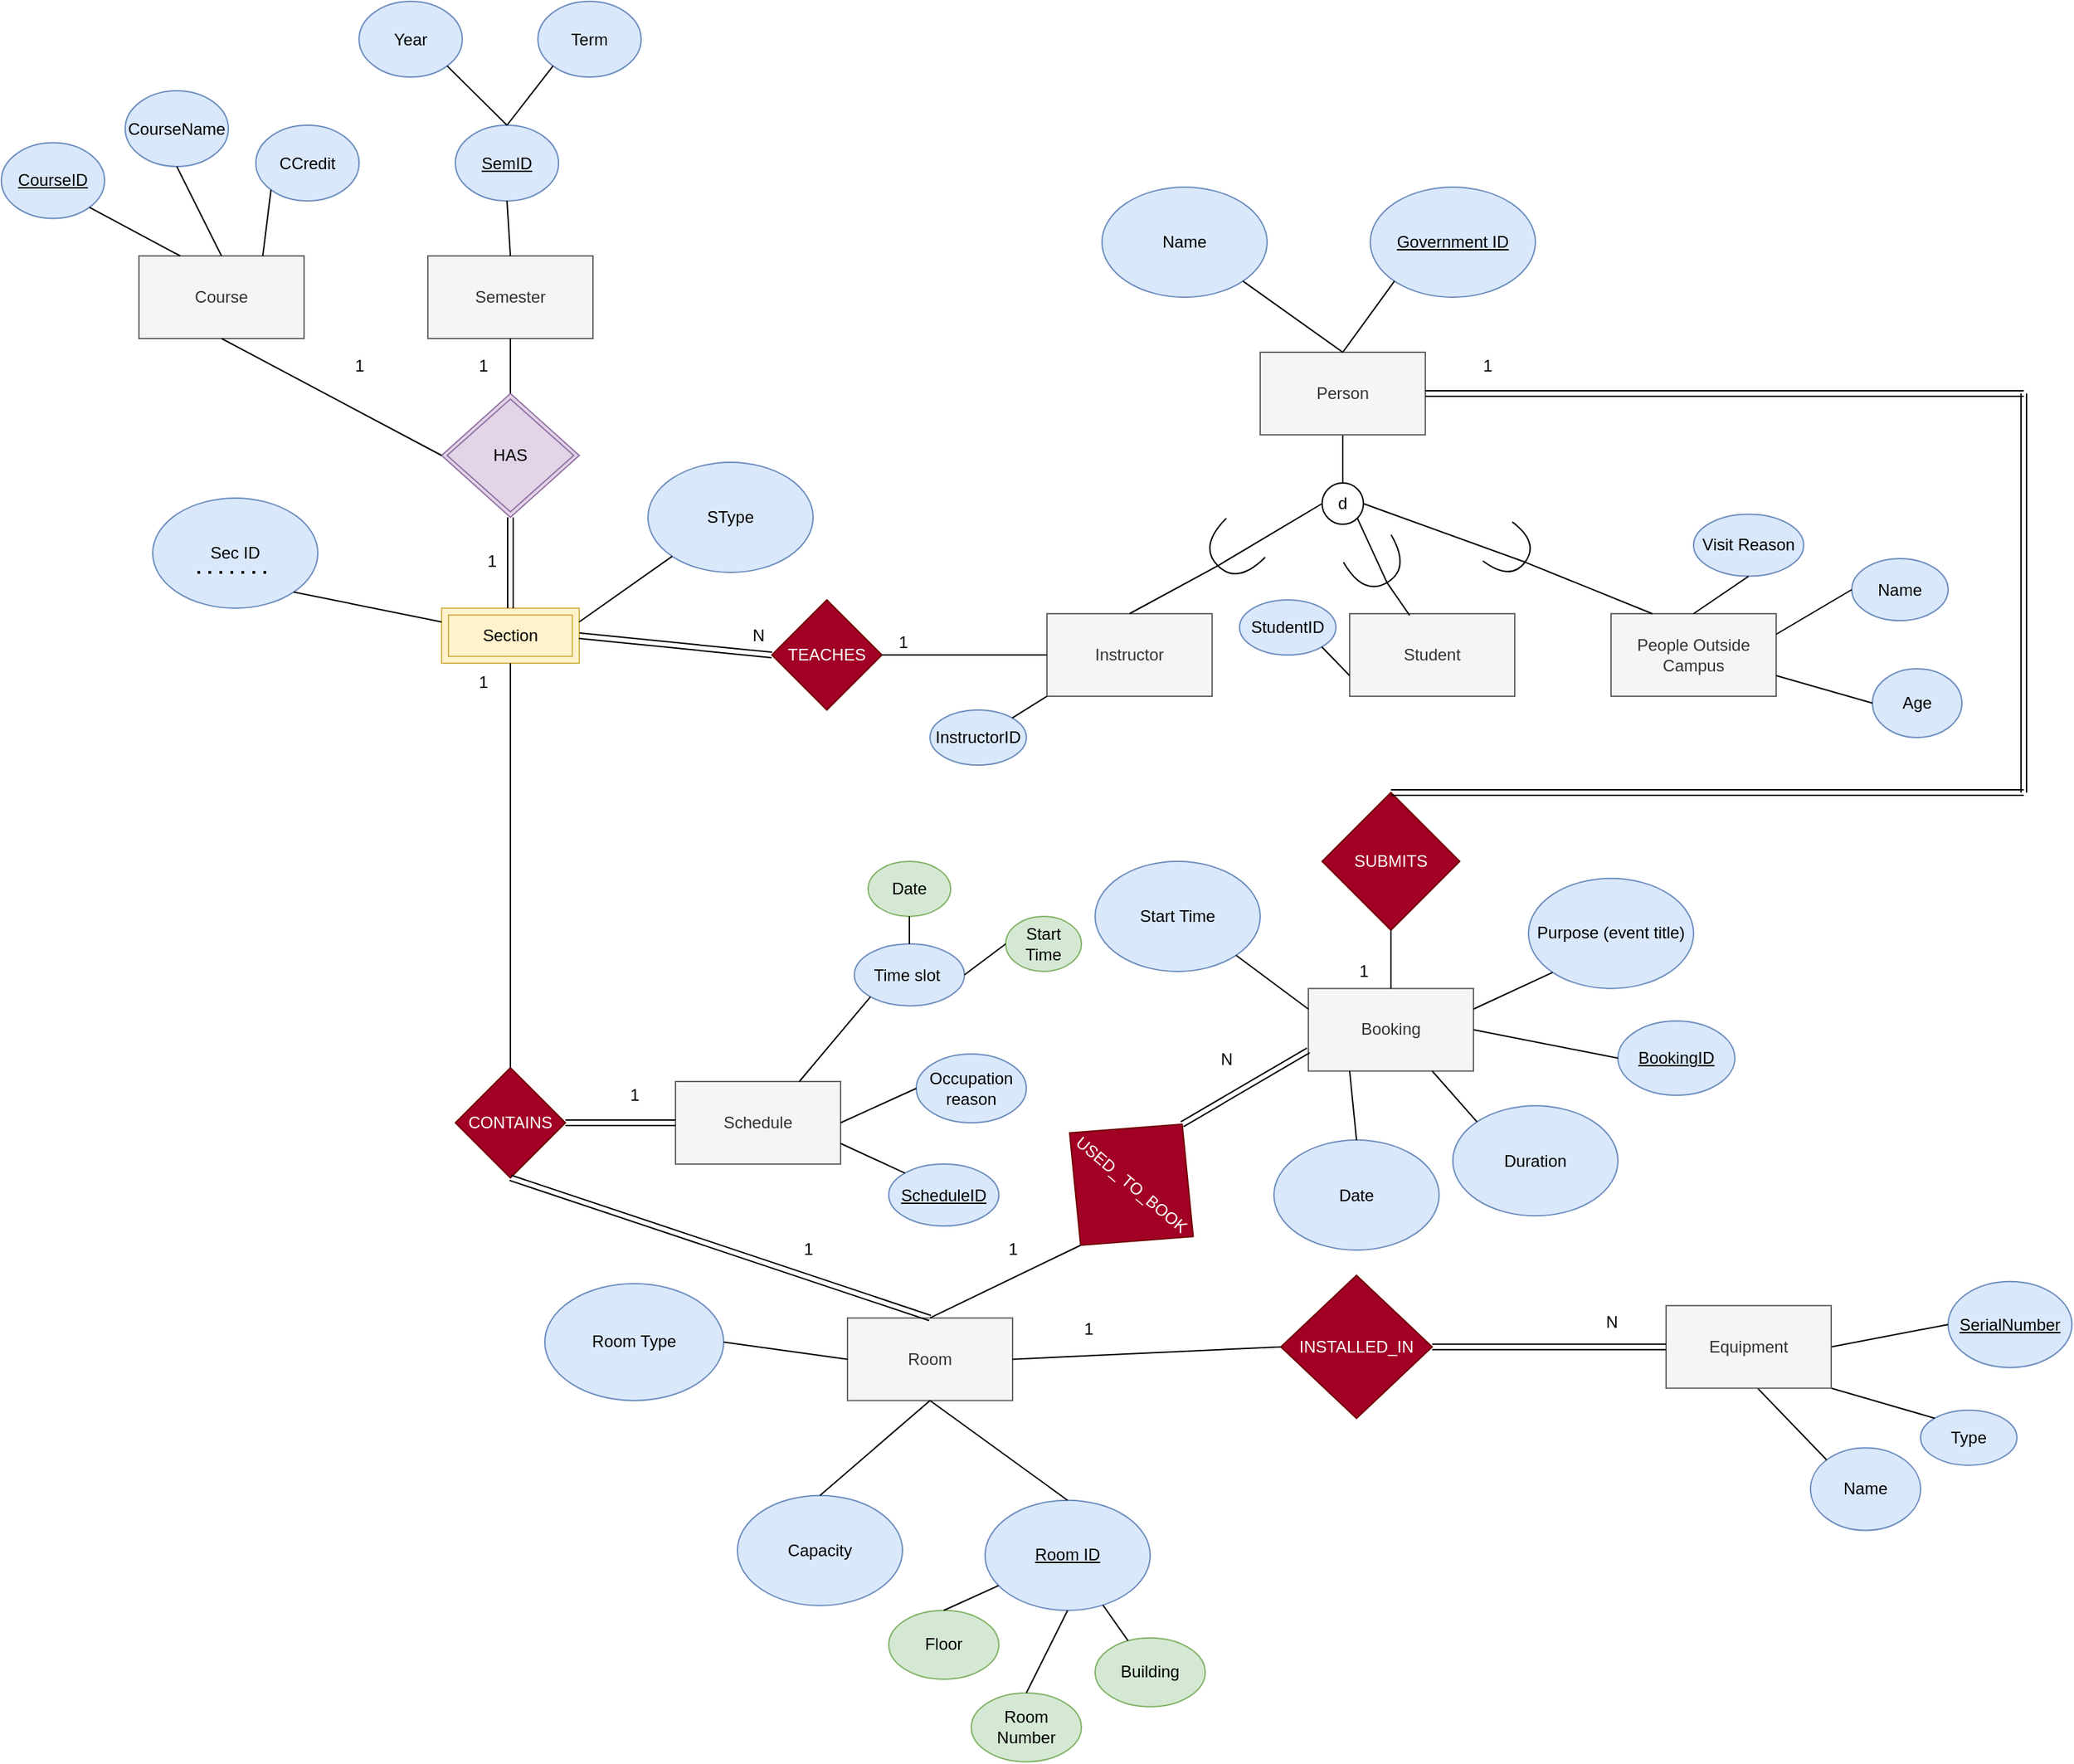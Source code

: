 <mxfile version="16.5.2" type="github">
  <diagram id="liQyfckzb0vr-cdrv5Kl" name="Page-1">
    <mxGraphModel dx="2232" dy="1904" grid="1" gridSize="10" guides="1" tooltips="1" connect="1" arrows="1" fold="1" page="1" pageScale="1" pageWidth="850" pageHeight="1100" math="0" shadow="0">
      <root>
        <mxCell id="0" />
        <mxCell id="1" parent="0" />
        <mxCell id="2" value="Instructor" style="rounded=0;whiteSpace=wrap;html=1;fillColor=#f5f5f5;strokeColor=#666666;fontColor=#333333;" parent="1" vertex="1">
          <mxGeometry x="110" y="300" width="120" height="60" as="geometry" />
        </mxCell>
        <mxCell id="3" value="Room" style="rounded=0;whiteSpace=wrap;html=1;fillColor=#f5f5f5;strokeColor=#666666;fontColor=#333333;" parent="1" vertex="1">
          <mxGeometry x="-35" y="811.86" width="120" height="60" as="geometry" />
        </mxCell>
        <mxCell id="4" value="CONTAINS" style="rhombus;whiteSpace=wrap;html=1;fillColor=#a20025;strokeColor=#6F0000;fontColor=#ffffff;" parent="1" vertex="1">
          <mxGeometry x="-320" y="630" width="80" height="80" as="geometry" />
        </mxCell>
        <mxCell id="10" value="&lt;u&gt;Room ID&lt;/u&gt;" style="ellipse;whiteSpace=wrap;html=1;fillColor=#dae8fc;strokeColor=#6c8ebf;" parent="1" vertex="1">
          <mxGeometry x="65" y="944.36" width="120" height="80" as="geometry" />
        </mxCell>
        <mxCell id="11" value="" style="endArrow=none;html=1;exitX=0.5;exitY=1;exitDx=0;exitDy=0;entryX=0.5;entryY=0;entryDx=0;entryDy=0;" parent="1" source="3" target="10" edge="1">
          <mxGeometry width="50" height="50" relative="1" as="geometry">
            <mxPoint x="225" y="929.36" as="sourcePoint" />
            <mxPoint x="275" y="879.36" as="targetPoint" />
          </mxGeometry>
        </mxCell>
        <mxCell id="29" value="Building" style="ellipse;whiteSpace=wrap;html=1;fillColor=#d5e8d4;strokeColor=#82b366;" parent="1" vertex="1">
          <mxGeometry x="145" y="1044.36" width="80" height="50" as="geometry" />
        </mxCell>
        <mxCell id="31" value="Floor" style="ellipse;whiteSpace=wrap;html=1;fillColor=#d5e8d4;strokeColor=#82b366;" parent="1" vertex="1">
          <mxGeometry x="-5" y="1024.36" width="80" height="50" as="geometry" />
        </mxCell>
        <mxCell id="32" value="Name" style="ellipse;whiteSpace=wrap;html=1;fillColor=#dae8fc;strokeColor=#6c8ebf;" parent="1" vertex="1">
          <mxGeometry x="665" y="906.24" width="80" height="60" as="geometry" />
        </mxCell>
        <mxCell id="34" value="" style="endArrow=none;html=1;exitX=0.5;exitY=0;exitDx=0;exitDy=0;" parent="1" source="31" target="10" edge="1">
          <mxGeometry width="50" height="50" relative="1" as="geometry">
            <mxPoint x="75" y="874.36" as="sourcePoint" />
            <mxPoint x="105" y="864.36" as="targetPoint" />
          </mxGeometry>
        </mxCell>
        <mxCell id="35" value="" style="endArrow=none;html=1;" parent="1" source="29" target="10" edge="1">
          <mxGeometry width="50" height="50" relative="1" as="geometry">
            <mxPoint x="75" y="874.36" as="sourcePoint" />
            <mxPoint x="125" y="824.36" as="targetPoint" />
          </mxGeometry>
        </mxCell>
        <mxCell id="36" value="Capacity" style="ellipse;whiteSpace=wrap;html=1;fillColor=#dae8fc;strokeColor=#6c8ebf;" parent="1" vertex="1">
          <mxGeometry x="-115" y="940.86" width="120" height="80" as="geometry" />
        </mxCell>
        <mxCell id="39" value="" style="endArrow=none;html=1;entryX=0.5;entryY=1;entryDx=0;entryDy=0;exitX=0.5;exitY=0;exitDx=0;exitDy=0;" parent="1" source="36" target="3" edge="1">
          <mxGeometry width="50" height="50" relative="1" as="geometry">
            <mxPoint x="-85" y="949.36" as="sourcePoint" />
            <mxPoint x="-35" y="899.36" as="targetPoint" />
          </mxGeometry>
        </mxCell>
        <mxCell id="41" value="Room Type" style="ellipse;whiteSpace=wrap;html=1;fillColor=#dae8fc;strokeColor=#6c8ebf;" parent="1" vertex="1">
          <mxGeometry x="-255" y="786.86" width="130" height="85" as="geometry" />
        </mxCell>
        <mxCell id="42" value="" style="endArrow=none;html=1;entryX=1;entryY=0.5;entryDx=0;entryDy=0;exitX=0;exitY=0.5;exitDx=0;exitDy=0;" parent="1" source="3" target="41" edge="1">
          <mxGeometry width="50" height="50" relative="1" as="geometry">
            <mxPoint x="25" y="1009.36" as="sourcePoint" />
            <mxPoint x="75" y="959.36" as="targetPoint" />
          </mxGeometry>
        </mxCell>
        <mxCell id="44" value="Type" style="ellipse;whiteSpace=wrap;html=1;fillColor=#dae8fc;strokeColor=#6c8ebf;" parent="1" vertex="1">
          <mxGeometry x="745" y="878.86" width="70" height="40" as="geometry" />
        </mxCell>
        <mxCell id="45" value="&lt;u&gt;SerialNumber&lt;/u&gt;" style="ellipse;whiteSpace=wrap;html=1;fillColor=#dae8fc;strokeColor=#6c8ebf;" parent="1" vertex="1">
          <mxGeometry x="765" y="785.36" width="90" height="62.5" as="geometry" />
        </mxCell>
        <mxCell id="47" value="" style="endArrow=none;html=1;entryX=0;entryY=0;entryDx=0;entryDy=0;exitX=0.546;exitY=0.983;exitDx=0;exitDy=0;exitPerimeter=0;" parent="1" source="177" target="32" edge="1">
          <mxGeometry width="50" height="50" relative="1" as="geometry">
            <mxPoint x="685" y="805.36" as="sourcePoint" />
            <mxPoint x="691.284" y="766.244" as="targetPoint" />
          </mxGeometry>
        </mxCell>
        <mxCell id="48" value="" style="endArrow=none;html=1;entryX=0;entryY=0.5;entryDx=0;entryDy=0;exitX=1;exitY=0.5;exitDx=0;exitDy=0;" parent="1" source="177" target="45" edge="1">
          <mxGeometry width="50" height="50" relative="1" as="geometry">
            <mxPoint x="745" y="845.36" as="sourcePoint" />
            <mxPoint x="755" y="815.36" as="targetPoint" />
          </mxGeometry>
        </mxCell>
        <mxCell id="50" value="" style="endArrow=none;html=1;entryX=0;entryY=0;entryDx=0;entryDy=0;exitX=1;exitY=1;exitDx=0;exitDy=0;" parent="1" source="177" target="44" edge="1">
          <mxGeometry width="50" height="50" relative="1" as="geometry">
            <mxPoint x="695" y="885.36" as="sourcePoint" />
            <mxPoint x="695" y="755.36" as="targetPoint" />
          </mxGeometry>
        </mxCell>
        <mxCell id="76" value="Duration" style="ellipse;whiteSpace=wrap;html=1;fillColor=#dae8fc;strokeColor=#6c8ebf;" parent="1" vertex="1">
          <mxGeometry x="405" y="657.63" width="120" height="80" as="geometry" />
        </mxCell>
        <mxCell id="89" value="" style="endArrow=none;html=1;exitX=0.5;exitY=0;exitDx=0;exitDy=0;entryX=1;entryY=0.5;entryDx=0;entryDy=0;entryPerimeter=0;" parent="1" source="2" target="90" edge="1">
          <mxGeometry width="50" height="50" relative="1" as="geometry">
            <mxPoint x="170" y="300" as="sourcePoint" />
            <mxPoint x="220" y="250" as="targetPoint" />
          </mxGeometry>
        </mxCell>
        <mxCell id="90" value="" style="shape=requiredInterface;html=1;verticalLabelPosition=bottom;sketch=0;rotation=135;" parent="1" vertex="1">
          <mxGeometry x="230" y="235" width="28.66" height="40" as="geometry" />
        </mxCell>
        <mxCell id="91" value="" style="endArrow=none;html=1;exitX=0.5;exitY=0;exitDx=0;exitDy=0;entryX=0.5;entryY=1;entryDx=0;entryDy=0;" parent="1" source="126" target="92" edge="1">
          <mxGeometry width="50" height="50" relative="1" as="geometry">
            <mxPoint x="230" y="250" as="sourcePoint" />
            <mxPoint x="300" y="160" as="targetPoint" />
          </mxGeometry>
        </mxCell>
        <mxCell id="92" value="Person" style="rounded=0;whiteSpace=wrap;html=1;fillColor=#f5f5f5;fontColor=#333333;strokeColor=#666666;" parent="1" vertex="1">
          <mxGeometry x="265" y="110" width="120" height="60" as="geometry" />
        </mxCell>
        <mxCell id="96" value="Schedule" style="rounded=0;whiteSpace=wrap;html=1;fillColor=#f5f5f5;fontColor=#333333;strokeColor=#666666;" parent="1" vertex="1">
          <mxGeometry x="-160" y="640" width="120" height="60" as="geometry" />
        </mxCell>
        <mxCell id="100" value="Time slot&amp;nbsp;" style="ellipse;whiteSpace=wrap;html=1;fillColor=#dae8fc;strokeColor=#6c8ebf;" parent="1" vertex="1">
          <mxGeometry x="-30" y="540" width="80" height="45" as="geometry" />
        </mxCell>
        <mxCell id="101" value="" style="endArrow=none;html=1;entryX=0;entryY=1;entryDx=0;entryDy=0;exitX=0.75;exitY=0;exitDx=0;exitDy=0;" parent="1" source="96" target="100" edge="1">
          <mxGeometry width="50" height="50" relative="1" as="geometry">
            <mxPoint x="-40" y="524.5" as="sourcePoint" />
            <mxPoint x="10" y="474.5" as="targetPoint" />
          </mxGeometry>
        </mxCell>
        <mxCell id="102" value="Occupation reason" style="ellipse;whiteSpace=wrap;html=1;fillColor=#dae8fc;strokeColor=#6c8ebf;" parent="1" vertex="1">
          <mxGeometry x="15" y="620" width="80" height="50" as="geometry" />
        </mxCell>
        <mxCell id="104" value="" style="endArrow=none;html=1;exitX=1;exitY=0.5;exitDx=0;exitDy=0;entryX=0;entryY=0.5;entryDx=0;entryDy=0;" parent="1" source="96" target="102" edge="1">
          <mxGeometry width="50" height="50" relative="1" as="geometry">
            <mxPoint x="-260" y="514.5" as="sourcePoint" />
            <mxPoint x="-210" y="464.5" as="targetPoint" />
          </mxGeometry>
        </mxCell>
        <mxCell id="112" value="Has" style="rhombus;whiteSpace=wrap;html=1;fillColor=#a20025;fontColor=#ffffff;strokeColor=#6F0000;" parent="1" edge="1">
          <mxGeometry x="-300" y="420" width="80" height="80" as="geometry" />
        </mxCell>
        <mxCell id="114" value="" style="endArrow=none;html=1;entryX=0.5;entryY=1;entryDx=0;entryDy=0;exitX=0.5;exitY=0;exitDx=0;exitDy=0;" parent="1" source="96" target="112" edge="1">
          <mxGeometry width="50" height="50" relative="1" as="geometry">
            <mxPoint x="-180" y="570" as="sourcePoint" />
            <mxPoint x="140" y="450" as="targetPoint" />
          </mxGeometry>
        </mxCell>
        <mxCell id="118" value="Name" style="ellipse;whiteSpace=wrap;html=1;fillColor=#dae8fc;strokeColor=#6c8ebf;" parent="1" vertex="1">
          <mxGeometry x="150" y="-10" width="120" height="80" as="geometry" />
        </mxCell>
        <mxCell id="121" value="Purpose (event title)" style="ellipse;whiteSpace=wrap;html=1;fillColor=#dae8fc;strokeColor=#6c8ebf;" parent="1" vertex="1">
          <mxGeometry x="460" y="492.38" width="120" height="80" as="geometry" />
        </mxCell>
        <mxCell id="123" value="" style="endArrow=none;html=1;entryX=1;entryY=1;entryDx=0;entryDy=0;exitX=0.5;exitY=0;exitDx=0;exitDy=0;" parent="1" source="92" target="118" edge="1">
          <mxGeometry width="50" height="50" relative="1" as="geometry">
            <mxPoint x="150" y="250" as="sourcePoint" />
            <mxPoint x="200" y="200" as="targetPoint" />
          </mxGeometry>
        </mxCell>
        <mxCell id="126" value="d" style="ellipse;whiteSpace=wrap;html=1;aspect=fixed;" parent="1" vertex="1">
          <mxGeometry x="310" y="205" width="30" height="30" as="geometry" />
        </mxCell>
        <mxCell id="127" value="" style="endArrow=none;html=1;entryX=0;entryY=0.5;entryDx=0;entryDy=0;exitX=1;exitY=0.5;exitDx=0;exitDy=0;exitPerimeter=0;" parent="1" source="90" target="126" edge="1">
          <mxGeometry width="50" height="50" relative="1" as="geometry">
            <mxPoint x="190" y="280" as="sourcePoint" />
            <mxPoint x="240" y="230" as="targetPoint" />
          </mxGeometry>
        </mxCell>
        <mxCell id="142" value="Booking" style="rounded=0;whiteSpace=wrap;html=1;fillColor=#f5f5f5;fontColor=#333333;strokeColor=#666666;" parent="1" vertex="1">
          <mxGeometry x="300" y="572.38" width="120" height="60" as="geometry" />
        </mxCell>
        <mxCell id="143" value="Student" style="rounded=0;whiteSpace=wrap;html=1;fillColor=#f5f5f5;fontColor=#333333;strokeColor=#666666;" parent="1" vertex="1">
          <mxGeometry x="330" y="300" width="120" height="60" as="geometry" />
        </mxCell>
        <mxCell id="144" value="People Outside Campus" style="rounded=0;whiteSpace=wrap;html=1;fillColor=#f5f5f5;fontColor=#333333;strokeColor=#666666;" parent="1" vertex="1">
          <mxGeometry x="520" y="300" width="120" height="60" as="geometry" />
        </mxCell>
        <mxCell id="145" value="" style="endArrow=none;html=1;exitX=0.363;exitY=0.02;exitDx=0;exitDy=0;entryX=1;entryY=0.5;entryDx=0;entryDy=0;entryPerimeter=0;exitPerimeter=0;" parent="1" source="143" target="146" edge="1">
          <mxGeometry width="50" height="50" relative="1" as="geometry">
            <mxPoint x="385" y="290" as="sourcePoint" />
            <mxPoint x="435" y="240" as="targetPoint" />
          </mxGeometry>
        </mxCell>
        <mxCell id="146" value="" style="shape=requiredInterface;html=1;verticalLabelPosition=bottom;sketch=0;rotation=60;" parent="1" vertex="1">
          <mxGeometry x="335.67" y="245" width="28.66" height="40" as="geometry" />
        </mxCell>
        <mxCell id="147" value="" style="endArrow=none;html=1;exitX=0.25;exitY=0;exitDx=0;exitDy=0;entryX=1;entryY=0.5;entryDx=0;entryDy=0;entryPerimeter=0;" parent="1" source="144" target="150" edge="1">
          <mxGeometry width="50" height="50" relative="1" as="geometry">
            <mxPoint x="503.77" y="187.77" as="sourcePoint" />
            <mxPoint x="460" y="260" as="targetPoint" />
          </mxGeometry>
        </mxCell>
        <mxCell id="149" value="" style="endArrow=none;html=1;entryX=1;entryY=1;entryDx=0;entryDy=0;exitX=1;exitY=0.5;exitDx=0;exitDy=0;exitPerimeter=0;" parent="1" source="146" target="126" edge="1">
          <mxGeometry width="50" height="50" relative="1" as="geometry">
            <mxPoint x="405" y="270" as="sourcePoint" />
            <mxPoint x="479.393" y="205.607" as="targetPoint" />
          </mxGeometry>
        </mxCell>
        <mxCell id="150" value="" style="shape=requiredInterface;html=1;verticalLabelPosition=bottom;sketch=0;rotation=37;" parent="1" vertex="1">
          <mxGeometry x="435" y="237.26" width="25" height="35.49" as="geometry" />
        </mxCell>
        <mxCell id="151" value="" style="endArrow=none;html=1;entryX=1;entryY=0.5;entryDx=0;entryDy=0;entryPerimeter=0;exitX=1;exitY=0.5;exitDx=0;exitDy=0;" parent="1" source="126" target="150" edge="1">
          <mxGeometry width="50" height="50" relative="1" as="geometry">
            <mxPoint x="430" y="310" as="sourcePoint" />
            <mxPoint x="480" y="260" as="targetPoint" />
          </mxGeometry>
        </mxCell>
        <mxCell id="152" value="&lt;u&gt;Government ID&lt;/u&gt;" style="ellipse;whiteSpace=wrap;html=1;fillColor=#dae8fc;strokeColor=#6c8ebf;" parent="1" vertex="1">
          <mxGeometry x="345" y="-10" width="120" height="80" as="geometry" />
        </mxCell>
        <mxCell id="153" value="" style="endArrow=none;html=1;exitX=0.5;exitY=0;exitDx=0;exitDy=0;entryX=0;entryY=1;entryDx=0;entryDy=0;" parent="1" source="92" target="152" edge="1">
          <mxGeometry width="50" height="50" relative="1" as="geometry">
            <mxPoint x="410" y="100" as="sourcePoint" />
            <mxPoint x="460" y="50" as="targetPoint" />
          </mxGeometry>
        </mxCell>
        <mxCell id="158" value="HAS" style="shape=rhombus;double=1;perimeter=rhombusPerimeter;whiteSpace=wrap;html=1;align=center;fillColor=#e1d5e7;strokeColor=#9673a6;" parent="1" vertex="1">
          <mxGeometry x="-330" y="140" width="100" height="90" as="geometry" />
        </mxCell>
        <mxCell id="160" value="Semester" style="rounded=0;whiteSpace=wrap;html=1;fillColor=#f5f5f5;fontColor=#333333;strokeColor=#666666;" parent="1" vertex="1">
          <mxGeometry x="-340" y="40" width="120" height="60" as="geometry" />
        </mxCell>
        <mxCell id="161" value="Section" style="shape=ext;margin=3;double=1;whiteSpace=wrap;html=1;align=center;fillColor=#fff2cc;strokeColor=#d6b656;" parent="1" vertex="1">
          <mxGeometry x="-330" y="296" width="100" height="40" as="geometry" />
        </mxCell>
        <mxCell id="162" value="TEACHES" style="rhombus;whiteSpace=wrap;html=1;fillColor=#a20025;fontColor=#ffffff;strokeColor=#6F0000;" parent="1" vertex="1">
          <mxGeometry x="-90" y="290" width="80" height="80" as="geometry" />
        </mxCell>
        <mxCell id="163" value="" style="shape=link;html=1;rounded=0;entryX=0.5;entryY=0;entryDx=0;entryDy=0;exitX=0.5;exitY=1;exitDx=0;exitDy=0;" parent="1" source="158" target="161" edge="1">
          <mxGeometry relative="1" as="geometry">
            <mxPoint x="-360" y="-10" as="sourcePoint" />
            <mxPoint x="-200" y="-10" as="targetPoint" />
          </mxGeometry>
        </mxCell>
        <mxCell id="164" value="1" style="resizable=0;html=1;align=right;verticalAlign=bottom;" parent="163" connectable="0" vertex="1">
          <mxGeometry x="1" relative="1" as="geometry">
            <mxPoint x="-10" y="-26" as="offset" />
          </mxGeometry>
        </mxCell>
        <mxCell id="165" value="Sec ID" style="ellipse;whiteSpace=wrap;html=1;fillColor=#dae8fc;strokeColor=#6c8ebf;" parent="1" vertex="1">
          <mxGeometry x="-540" y="216" width="120" height="80" as="geometry" />
        </mxCell>
        <mxCell id="168" value="" style="endArrow=none;dashed=1;html=1;dashPattern=1 3;strokeWidth=2;" parent="1" edge="1">
          <mxGeometry width="50" height="50" relative="1" as="geometry">
            <mxPoint x="-507.5" y="270" as="sourcePoint" />
            <mxPoint x="-452.5" y="270" as="targetPoint" />
          </mxGeometry>
        </mxCell>
        <mxCell id="169" value="SType" style="ellipse;whiteSpace=wrap;html=1;fillColor=#dae8fc;strokeColor=#6c8ebf;" parent="1" vertex="1">
          <mxGeometry x="-180" y="190" width="120" height="80" as="geometry" />
        </mxCell>
        <mxCell id="170" value="" style="endArrow=none;html=1;entryX=0;entryY=1;entryDx=0;entryDy=0;exitX=1;exitY=0.25;exitDx=0;exitDy=0;" parent="1" source="161" target="169" edge="1">
          <mxGeometry width="50" height="50" relative="1" as="geometry">
            <mxPoint x="-410" y="-110" as="sourcePoint" />
            <mxPoint x="-360" y="-160" as="targetPoint" />
          </mxGeometry>
        </mxCell>
        <mxCell id="171" value="" style="endArrow=none;html=1;entryX=1;entryY=1;entryDx=0;entryDy=0;exitX=0;exitY=0.25;exitDx=0;exitDy=0;" parent="1" source="161" target="165" edge="1">
          <mxGeometry width="50" height="50" relative="1" as="geometry">
            <mxPoint x="-460" y="-160" as="sourcePoint" />
            <mxPoint x="-360" y="-160" as="targetPoint" />
          </mxGeometry>
        </mxCell>
        <mxCell id="174" value="" style="shape=link;html=1;rounded=0;entryX=0;entryY=0.5;entryDx=0;entryDy=0;exitX=1;exitY=0.5;exitDx=0;exitDy=0;" parent="1" source="161" target="162" edge="1">
          <mxGeometry relative="1" as="geometry">
            <mxPoint x="10" y="380" as="sourcePoint" />
            <mxPoint x="50" y="320" as="targetPoint" />
          </mxGeometry>
        </mxCell>
        <mxCell id="175" value="1" style="resizable=0;html=1;align=right;verticalAlign=bottom;" parent="174" connectable="0" vertex="1">
          <mxGeometry x="1" relative="1" as="geometry">
            <mxPoint x="100" as="offset" />
          </mxGeometry>
        </mxCell>
        <mxCell id="176" value="" style="endArrow=none;html=1;exitX=0.5;exitY=1;exitDx=0;exitDy=0;entryX=0.5;entryY=0;entryDx=0;entryDy=0;" parent="1" source="160" target="158" edge="1">
          <mxGeometry width="50" height="50" relative="1" as="geometry">
            <mxPoint x="-110" y="40" as="sourcePoint" />
            <mxPoint x="-60" y="-10" as="targetPoint" />
          </mxGeometry>
        </mxCell>
        <mxCell id="177" value="Equipment" style="rounded=0;whiteSpace=wrap;html=1;fillColor=#f5f5f5;fontColor=#333333;strokeColor=#666666;" parent="1" vertex="1">
          <mxGeometry x="560" y="802.86" width="120" height="60" as="geometry" />
        </mxCell>
        <mxCell id="179" value="Room Number" style="ellipse;whiteSpace=wrap;html=1;fillColor=#d5e8d4;strokeColor=#82b366;" parent="1" vertex="1">
          <mxGeometry x="55" y="1084.36" width="80" height="50" as="geometry" />
        </mxCell>
        <mxCell id="180" value="" style="endArrow=none;html=1;entryX=0.5;entryY=1;entryDx=0;entryDy=0;exitX=0.5;exitY=0;exitDx=0;exitDy=0;" parent="1" source="179" target="10" edge="1">
          <mxGeometry width="50" height="50" relative="1" as="geometry">
            <mxPoint x="5" y="1014.36" as="sourcePoint" />
            <mxPoint x="55" y="964.36" as="targetPoint" />
          </mxGeometry>
        </mxCell>
        <mxCell id="181" value="INSTALLED_IN" style="rhombus;whiteSpace=wrap;html=1;fillColor=#a20025;fontColor=#ffffff;strokeColor=#6F0000;" parent="1" vertex="1">
          <mxGeometry x="280" y="780.86" width="110" height="104" as="geometry" />
        </mxCell>
        <mxCell id="184" value="" style="endArrow=none;html=1;exitX=1;exitY=0.25;exitDx=0;exitDy=0;entryX=0;entryY=1;entryDx=0;entryDy=0;" parent="1" source="142" target="121" edge="1">
          <mxGeometry width="50" height="50" relative="1" as="geometry">
            <mxPoint x="340" y="632.38" as="sourcePoint" />
            <mxPoint x="470" y="560" as="targetPoint" />
          </mxGeometry>
        </mxCell>
        <mxCell id="185" value="" style="endArrow=none;html=1;exitX=0.75;exitY=1;exitDx=0;exitDy=0;entryX=0;entryY=0;entryDx=0;entryDy=0;" parent="1" source="142" target="76" edge="1">
          <mxGeometry width="50" height="50" relative="1" as="geometry">
            <mxPoint x="465.67" y="432.38" as="sourcePoint" />
            <mxPoint x="430" y="657.63" as="targetPoint" />
          </mxGeometry>
        </mxCell>
        <mxCell id="186" value="" style="shape=link;html=1;rounded=0;exitX=1;exitY=0.5;exitDx=0;exitDy=0;entryX=0;entryY=0.5;entryDx=0;entryDy=0;" parent="1" source="181" target="177" edge="1">
          <mxGeometry relative="1" as="geometry">
            <mxPoint x="395" y="832.41" as="sourcePoint" />
            <mxPoint x="555" y="832.41" as="targetPoint" />
          </mxGeometry>
        </mxCell>
        <mxCell id="187" value="N" style="resizable=0;html=1;align=right;verticalAlign=bottom;" parent="186" connectable="0" vertex="1">
          <mxGeometry x="1" relative="1" as="geometry">
            <mxPoint x="-35" y="-9" as="offset" />
          </mxGeometry>
        </mxCell>
        <mxCell id="192" value="" style="shape=link;html=1;rounded=0;exitX=0.5;exitY=0;exitDx=0;exitDy=0;entryX=0.5;entryY=1;entryDx=0;entryDy=0;" parent="1" source="3" target="4" edge="1">
          <mxGeometry relative="1" as="geometry">
            <mxPoint x="-260" y="680" as="sourcePoint" />
            <mxPoint x="-100" y="680" as="targetPoint" />
          </mxGeometry>
        </mxCell>
        <mxCell id="193" value="1" style="resizable=0;html=1;align=right;verticalAlign=bottom;" parent="192" connectable="0" vertex="1">
          <mxGeometry x="1" relative="1" as="geometry">
            <mxPoint x="220" y="60" as="offset" />
          </mxGeometry>
        </mxCell>
        <mxCell id="194" value="" style="endArrow=none;html=1;entryX=0.5;entryY=1;entryDx=0;entryDy=0;exitX=0.5;exitY=0;exitDx=0;exitDy=0;" parent="1" source="4" target="161" edge="1">
          <mxGeometry width="50" height="50" relative="1" as="geometry">
            <mxPoint x="-220" y="670" as="sourcePoint" />
            <mxPoint x="-170" y="620" as="targetPoint" />
          </mxGeometry>
        </mxCell>
        <mxCell id="195" value="1" style="text;html=1;align=center;verticalAlign=middle;resizable=0;points=[];autosize=1;strokeColor=none;fillColor=none;" parent="1" vertex="1">
          <mxGeometry x="-310" y="340" width="20" height="20" as="geometry" />
        </mxCell>
        <mxCell id="196" value="1" style="text;html=1;align=center;verticalAlign=middle;resizable=0;points=[];autosize=1;strokeColor=none;fillColor=none;" parent="1" vertex="1">
          <mxGeometry x="-200" y="640" width="20" height="20" as="geometry" />
        </mxCell>
        <mxCell id="199" value="SUBMITS" style="rhombus;whiteSpace=wrap;html=1;fillColor=#a20025;fontColor=#ffffff;strokeColor=#6F0000;" parent="1" vertex="1">
          <mxGeometry x="310" y="430" width="100" height="100" as="geometry" />
        </mxCell>
        <mxCell id="208" value="USED_ TO_BOOK" style="rhombus;whiteSpace=wrap;html=1;rotation=40;fillColor=#a20025;fontColor=#ffffff;strokeColor=#6F0000;" parent="1" vertex="1">
          <mxGeometry x="112.75" y="657.63" width="117.25" height="114.8" as="geometry" />
        </mxCell>
        <mxCell id="213" value="" style="shape=link;html=1;rounded=0;entryX=0;entryY=0.75;entryDx=0;entryDy=0;exitX=0.5;exitY=0;exitDx=0;exitDy=0;" parent="1" source="208" target="142" edge="1">
          <mxGeometry relative="1" as="geometry">
            <mxPoint x="240" y="670" as="sourcePoint" />
            <mxPoint x="300" y="710" as="targetPoint" />
          </mxGeometry>
        </mxCell>
        <mxCell id="214" value="N" style="resizable=0;html=1;align=right;verticalAlign=bottom;" parent="213" connectable="0" vertex="1">
          <mxGeometry x="1" relative="1" as="geometry">
            <mxPoint x="-55" y="15" as="offset" />
          </mxGeometry>
        </mxCell>
        <mxCell id="217" value="1" style="text;html=1;align=center;verticalAlign=middle;resizable=0;points=[];autosize=1;strokeColor=none;fillColor=none;" parent="1" vertex="1">
          <mxGeometry x="-310" y="110" width="20" height="20" as="geometry" />
        </mxCell>
        <mxCell id="218" value="" style="shape=link;html=1;rounded=0;exitX=1;exitY=0.5;exitDx=0;exitDy=0;entryX=0;entryY=0.5;entryDx=0;entryDy=0;" parent="1" source="4" target="96" edge="1">
          <mxGeometry relative="1" as="geometry">
            <mxPoint x="-220" y="700" as="sourcePoint" />
            <mxPoint x="-60" y="700" as="targetPoint" />
          </mxGeometry>
        </mxCell>
        <mxCell id="222" value="StudentID" style="ellipse;whiteSpace=wrap;html=1;fillColor=#dae8fc;strokeColor=#6c8ebf;" parent="1" vertex="1">
          <mxGeometry x="250" y="290" width="70" height="40" as="geometry" />
        </mxCell>
        <mxCell id="223" value="" style="endArrow=none;html=1;entryX=0;entryY=0.75;entryDx=0;entryDy=0;exitX=1;exitY=1;exitDx=0;exitDy=0;" parent="1" source="222" target="143" edge="1">
          <mxGeometry width="50" height="50" relative="1" as="geometry">
            <mxPoint x="320" y="380" as="sourcePoint" />
            <mxPoint x="370" y="330" as="targetPoint" />
          </mxGeometry>
        </mxCell>
        <mxCell id="224" value="InstructorID" style="ellipse;whiteSpace=wrap;html=1;fillColor=#dae8fc;strokeColor=#6c8ebf;" parent="1" vertex="1">
          <mxGeometry x="25" y="370" width="70" height="40" as="geometry" />
        </mxCell>
        <mxCell id="225" value="" style="endArrow=none;html=1;exitX=1;exitY=0;exitDx=0;exitDy=0;entryX=0;entryY=1;entryDx=0;entryDy=0;" parent="1" source="224" target="2" edge="1">
          <mxGeometry width="50" height="50" relative="1" as="geometry">
            <mxPoint x="130" y="390" as="sourcePoint" />
            <mxPoint x="180" y="340" as="targetPoint" />
          </mxGeometry>
        </mxCell>
        <mxCell id="227" value="Name" style="ellipse;whiteSpace=wrap;html=1;fillColor=#dae8fc;strokeColor=#6c8ebf;" parent="1" vertex="1">
          <mxGeometry x="695" y="260" width="70" height="45" as="geometry" />
        </mxCell>
        <mxCell id="228" value="Age" style="ellipse;whiteSpace=wrap;html=1;fillColor=#dae8fc;strokeColor=#6c8ebf;" parent="1" vertex="1">
          <mxGeometry x="710" y="340" width="65" height="50" as="geometry" />
        </mxCell>
        <mxCell id="229" value="Visit Reason" style="ellipse;whiteSpace=wrap;html=1;fillColor=#dae8fc;strokeColor=#6c8ebf;" parent="1" vertex="1">
          <mxGeometry x="580" y="227.75" width="80" height="45" as="geometry" />
        </mxCell>
        <mxCell id="231" value="" style="endArrow=none;html=1;entryX=0.5;entryY=1;entryDx=0;entryDy=0;exitX=0.5;exitY=0;exitDx=0;exitDy=0;" parent="1" source="144" target="229" edge="1">
          <mxGeometry width="50" height="50" relative="1" as="geometry">
            <mxPoint x="550" y="370" as="sourcePoint" />
            <mxPoint x="600" y="320" as="targetPoint" />
          </mxGeometry>
        </mxCell>
        <mxCell id="232" value="" style="endArrow=none;html=1;entryX=0;entryY=0.5;entryDx=0;entryDy=0;exitX=1;exitY=0.25;exitDx=0;exitDy=0;" parent="1" source="144" target="227" edge="1">
          <mxGeometry width="50" height="50" relative="1" as="geometry">
            <mxPoint x="550" y="370" as="sourcePoint" />
            <mxPoint x="600" y="320" as="targetPoint" />
          </mxGeometry>
        </mxCell>
        <mxCell id="233" value="" style="endArrow=none;html=1;entryX=0;entryY=0.5;entryDx=0;entryDy=0;exitX=1;exitY=0.75;exitDx=0;exitDy=0;" parent="1" source="144" target="228" edge="1">
          <mxGeometry width="50" height="50" relative="1" as="geometry">
            <mxPoint x="550" y="370" as="sourcePoint" />
            <mxPoint x="600" y="320" as="targetPoint" />
          </mxGeometry>
        </mxCell>
        <mxCell id="jCDFmVIyH2t3bhdqVA7m-234" value="&lt;u&gt;BookingID&lt;/u&gt;" style="ellipse;whiteSpace=wrap;html=1;fillColor=#dae8fc;strokeColor=#6c8ebf;" parent="1" vertex="1">
          <mxGeometry x="525" y="596" width="85" height="54" as="geometry" />
        </mxCell>
        <mxCell id="jCDFmVIyH2t3bhdqVA7m-235" value="" style="endArrow=none;html=1;rounded=0;entryX=0;entryY=0.5;entryDx=0;entryDy=0;exitX=1;exitY=0.5;exitDx=0;exitDy=0;" parent="1" source="142" target="jCDFmVIyH2t3bhdqVA7m-234" edge="1">
          <mxGeometry width="50" height="50" relative="1" as="geometry">
            <mxPoint x="430" y="650" as="sourcePoint" />
            <mxPoint x="480" y="600" as="targetPoint" />
          </mxGeometry>
        </mxCell>
        <mxCell id="jCDFmVIyH2t3bhdqVA7m-237" value="&lt;u&gt;ScheduleID&lt;/u&gt;" style="ellipse;whiteSpace=wrap;html=1;fillColor=#dae8fc;strokeColor=#6c8ebf;" parent="1" vertex="1">
          <mxGeometry x="-5" y="700" width="80" height="45" as="geometry" />
        </mxCell>
        <mxCell id="jCDFmVIyH2t3bhdqVA7m-238" value="" style="endArrow=none;html=1;rounded=0;entryX=0;entryY=0;entryDx=0;entryDy=0;exitX=1;exitY=0.75;exitDx=0;exitDy=0;" parent="1" source="96" target="jCDFmVIyH2t3bhdqVA7m-237" edge="1">
          <mxGeometry width="50" height="50" relative="1" as="geometry">
            <mxPoint x="190" y="710" as="sourcePoint" />
            <mxPoint x="240" y="660" as="targetPoint" />
          </mxGeometry>
        </mxCell>
        <mxCell id="jCDFmVIyH2t3bhdqVA7m-239" value="Date" style="ellipse;whiteSpace=wrap;html=1;fillColor=#dae8fc;strokeColor=#6c8ebf;" parent="1" vertex="1">
          <mxGeometry x="275" y="682.5" width="120" height="80" as="geometry" />
        </mxCell>
        <mxCell id="jCDFmVIyH2t3bhdqVA7m-240" value="" style="endArrow=none;html=1;rounded=0;entryX=0.25;entryY=1;entryDx=0;entryDy=0;exitX=0.5;exitY=0;exitDx=0;exitDy=0;" parent="1" source="jCDFmVIyH2t3bhdqVA7m-239" target="142" edge="1">
          <mxGeometry width="50" height="50" relative="1" as="geometry">
            <mxPoint x="240" y="700" as="sourcePoint" />
            <mxPoint x="290" y="650" as="targetPoint" />
          </mxGeometry>
        </mxCell>
        <mxCell id="jCDFmVIyH2t3bhdqVA7m-241" value="Start Time" style="ellipse;whiteSpace=wrap;html=1;fillColor=#dae8fc;strokeColor=#6c8ebf;" parent="1" vertex="1">
          <mxGeometry x="145" y="480" width="120" height="80" as="geometry" />
        </mxCell>
        <mxCell id="jCDFmVIyH2t3bhdqVA7m-242" value="" style="endArrow=none;html=1;rounded=0;entryX=1;entryY=1;entryDx=0;entryDy=0;exitX=0;exitY=0.25;exitDx=0;exitDy=0;" parent="1" source="142" target="jCDFmVIyH2t3bhdqVA7m-241" edge="1">
          <mxGeometry width="50" height="50" relative="1" as="geometry">
            <mxPoint x="240" y="700" as="sourcePoint" />
            <mxPoint x="290" y="650" as="targetPoint" />
          </mxGeometry>
        </mxCell>
        <mxCell id="cMgE9IngbsKIfzKhl0Ib-235" value="Year" style="ellipse;whiteSpace=wrap;html=1;fillColor=#dae8fc;strokeColor=#6c8ebf;" parent="1" vertex="1">
          <mxGeometry x="-390" y="-145" width="75" height="55" as="geometry" />
        </mxCell>
        <mxCell id="cMgE9IngbsKIfzKhl0Ib-236" value="&lt;u&gt;SemID&lt;/u&gt;" style="ellipse;whiteSpace=wrap;html=1;fillColor=#dae8fc;strokeColor=#6c8ebf;" parent="1" vertex="1">
          <mxGeometry x="-320" y="-55" width="75" height="55" as="geometry" />
        </mxCell>
        <mxCell id="cMgE9IngbsKIfzKhl0Ib-237" value="Term" style="ellipse;whiteSpace=wrap;html=1;fillColor=#dae8fc;strokeColor=#6c8ebf;" parent="1" vertex="1">
          <mxGeometry x="-260" y="-145" width="75" height="55" as="geometry" />
        </mxCell>
        <mxCell id="cMgE9IngbsKIfzKhl0Ib-238" value="" style="endArrow=none;html=1;rounded=0;entryX=0;entryY=1;entryDx=0;entryDy=0;exitX=0.5;exitY=0;exitDx=0;exitDy=0;" parent="1" source="cMgE9IngbsKIfzKhl0Ib-236" target="cMgE9IngbsKIfzKhl0Ib-237" edge="1">
          <mxGeometry width="50" height="50" relative="1" as="geometry">
            <mxPoint x="-285" y="50" as="sourcePoint" />
            <mxPoint x="-235" as="targetPoint" />
          </mxGeometry>
        </mxCell>
        <mxCell id="cMgE9IngbsKIfzKhl0Ib-239" value="" style="endArrow=none;html=1;rounded=0;entryX=1;entryY=1;entryDx=0;entryDy=0;exitX=0.5;exitY=0;exitDx=0;exitDy=0;" parent="1" source="cMgE9IngbsKIfzKhl0Ib-236" target="cMgE9IngbsKIfzKhl0Ib-235" edge="1">
          <mxGeometry width="50" height="50" relative="1" as="geometry">
            <mxPoint x="-285" y="50" as="sourcePoint" />
            <mxPoint x="-235" as="targetPoint" />
          </mxGeometry>
        </mxCell>
        <mxCell id="cMgE9IngbsKIfzKhl0Ib-240" value="" style="endArrow=none;html=1;rounded=0;exitX=0.5;exitY=0;exitDx=0;exitDy=0;entryX=0.5;entryY=1;entryDx=0;entryDy=0;" parent="1" source="160" target="cMgE9IngbsKIfzKhl0Ib-236" edge="1">
          <mxGeometry width="50" height="50" relative="1" as="geometry">
            <mxPoint x="-280" y="50" as="sourcePoint" />
            <mxPoint x="-230" as="targetPoint" />
          </mxGeometry>
        </mxCell>
        <mxCell id="cMgE9IngbsKIfzKhl0Ib-241" value="Course" style="rounded=0;whiteSpace=wrap;html=1;fillColor=#f5f5f5;fontColor=#333333;strokeColor=#666666;" parent="1" vertex="1">
          <mxGeometry x="-550" y="40" width="120" height="60" as="geometry" />
        </mxCell>
        <mxCell id="cMgE9IngbsKIfzKhl0Ib-242" value="&lt;u&gt;CourseID&lt;/u&gt;" style="ellipse;whiteSpace=wrap;html=1;fillColor=#dae8fc;strokeColor=#6c8ebf;" parent="1" vertex="1">
          <mxGeometry x="-650" y="-42.25" width="75" height="55" as="geometry" />
        </mxCell>
        <mxCell id="cMgE9IngbsKIfzKhl0Ib-243" value="CCredit" style="ellipse;whiteSpace=wrap;html=1;fillColor=#dae8fc;strokeColor=#6c8ebf;" parent="1" vertex="1">
          <mxGeometry x="-465" y="-55" width="75" height="55" as="geometry" />
        </mxCell>
        <mxCell id="cMgE9IngbsKIfzKhl0Ib-244" value="CourseName" style="ellipse;whiteSpace=wrap;html=1;fillColor=#dae8fc;strokeColor=#6c8ebf;" parent="1" vertex="1">
          <mxGeometry x="-560" y="-80" width="75" height="55" as="geometry" />
        </mxCell>
        <mxCell id="cMgE9IngbsKIfzKhl0Ib-245" value="" style="endArrow=none;html=1;rounded=0;entryX=1;entryY=1;entryDx=0;entryDy=0;exitX=0.25;exitY=0;exitDx=0;exitDy=0;" parent="1" source="cMgE9IngbsKIfzKhl0Ib-241" target="cMgE9IngbsKIfzKhl0Ib-242" edge="1">
          <mxGeometry width="50" height="50" relative="1" as="geometry">
            <mxPoint x="-400" y="160" as="sourcePoint" />
            <mxPoint x="-350" y="110" as="targetPoint" />
          </mxGeometry>
        </mxCell>
        <mxCell id="cMgE9IngbsKIfzKhl0Ib-246" value="" style="endArrow=none;html=1;rounded=0;entryX=0.5;entryY=1;entryDx=0;entryDy=0;exitX=0.5;exitY=0;exitDx=0;exitDy=0;" parent="1" source="cMgE9IngbsKIfzKhl0Ib-241" target="cMgE9IngbsKIfzKhl0Ib-244" edge="1">
          <mxGeometry width="50" height="50" relative="1" as="geometry">
            <mxPoint x="-400" y="160" as="sourcePoint" />
            <mxPoint x="-350" y="110" as="targetPoint" />
          </mxGeometry>
        </mxCell>
        <mxCell id="cMgE9IngbsKIfzKhl0Ib-247" value="" style="endArrow=none;html=1;rounded=0;entryX=0;entryY=1;entryDx=0;entryDy=0;exitX=0.75;exitY=0;exitDx=0;exitDy=0;" parent="1" source="cMgE9IngbsKIfzKhl0Ib-241" target="cMgE9IngbsKIfzKhl0Ib-243" edge="1">
          <mxGeometry width="50" height="50" relative="1" as="geometry">
            <mxPoint x="-400" y="160" as="sourcePoint" />
            <mxPoint x="-350" y="110" as="targetPoint" />
          </mxGeometry>
        </mxCell>
        <mxCell id="cMgE9IngbsKIfzKhl0Ib-248" value="" style="endArrow=none;html=1;rounded=0;entryX=0.5;entryY=1;entryDx=0;entryDy=0;exitX=0;exitY=0.5;exitDx=0;exitDy=0;" parent="1" source="158" target="cMgE9IngbsKIfzKhl0Ib-241" edge="1">
          <mxGeometry width="50" height="50" relative="1" as="geometry">
            <mxPoint x="-400" y="160" as="sourcePoint" />
            <mxPoint x="-350" y="110" as="targetPoint" />
          </mxGeometry>
        </mxCell>
        <mxCell id="cMgE9IngbsKIfzKhl0Ib-249" value="1" style="text;html=1;align=center;verticalAlign=middle;resizable=0;points=[];autosize=1;strokeColor=none;fillColor=none;" parent="1" vertex="1">
          <mxGeometry x="-400" y="110" width="20" height="20" as="geometry" />
        </mxCell>
        <mxCell id="cMgE9IngbsKIfzKhl0Ib-250" value="" style="endArrow=none;html=1;rounded=0;entryX=0;entryY=0.5;entryDx=0;entryDy=0;exitX=1;exitY=0.5;exitDx=0;exitDy=0;" parent="1" source="3" target="181" edge="1">
          <mxGeometry width="50" height="50" relative="1" as="geometry">
            <mxPoint x="200" y="800" as="sourcePoint" />
            <mxPoint x="250" y="750" as="targetPoint" />
          </mxGeometry>
        </mxCell>
        <mxCell id="cMgE9IngbsKIfzKhl0Ib-251" value="1" style="text;html=1;align=center;verticalAlign=middle;resizable=0;points=[];autosize=1;strokeColor=none;fillColor=none;" parent="1" vertex="1">
          <mxGeometry x="130" y="810" width="20" height="20" as="geometry" />
        </mxCell>
        <mxCell id="cMgE9IngbsKIfzKhl0Ib-252" value="" style="endArrow=none;html=1;rounded=0;exitX=0.5;exitY=0;exitDx=0;exitDy=0;entryX=0.5;entryY=1;entryDx=0;entryDy=0;" parent="1" source="142" target="199" edge="1">
          <mxGeometry width="50" height="50" relative="1" as="geometry">
            <mxPoint x="260" y="320" as="sourcePoint" />
            <mxPoint x="310" y="270" as="targetPoint" />
          </mxGeometry>
        </mxCell>
        <mxCell id="cMgE9IngbsKIfzKhl0Ib-253" value="1" style="text;html=1;align=center;verticalAlign=middle;resizable=0;points=[];autosize=1;strokeColor=none;fillColor=none;" parent="1" vertex="1">
          <mxGeometry x="420" y="110" width="20" height="20" as="geometry" />
        </mxCell>
        <mxCell id="cMgE9IngbsKIfzKhl0Ib-254" value="1" style="text;html=1;align=center;verticalAlign=middle;resizable=0;points=[];autosize=1;strokeColor=none;fillColor=none;" parent="1" vertex="1">
          <mxGeometry x="330" y="550" width="20" height="20" as="geometry" />
        </mxCell>
        <mxCell id="cMgE9IngbsKIfzKhl0Ib-255" value="" style="endArrow=none;html=1;rounded=0;exitX=0.5;exitY=0;exitDx=0;exitDy=0;entryX=0.5;entryY=1;entryDx=0;entryDy=0;" parent="1" source="3" target="208" edge="1">
          <mxGeometry width="50" height="50" relative="1" as="geometry">
            <mxPoint x="120" y="590" as="sourcePoint" />
            <mxPoint x="170" y="540" as="targetPoint" />
          </mxGeometry>
        </mxCell>
        <mxCell id="cMgE9IngbsKIfzKhl0Ib-256" value="1" style="text;html=1;align=center;verticalAlign=middle;resizable=0;points=[];autosize=1;strokeColor=none;fillColor=none;" parent="1" vertex="1">
          <mxGeometry x="75" y="752.43" width="20" height="20" as="geometry" />
        </mxCell>
        <mxCell id="cMgE9IngbsKIfzKhl0Ib-259" value="" style="shape=link;html=1;rounded=0;exitX=0.5;exitY=0;exitDx=0;exitDy=0;" parent="1" source="199" edge="1">
          <mxGeometry relative="1" as="geometry">
            <mxPoint x="90" y="370" as="sourcePoint" />
            <mxPoint x="820" y="430" as="targetPoint" />
          </mxGeometry>
        </mxCell>
        <mxCell id="cMgE9IngbsKIfzKhl0Ib-260" value="" style="resizable=0;html=1;align=right;verticalAlign=bottom;" parent="cMgE9IngbsKIfzKhl0Ib-259" connectable="0" vertex="1">
          <mxGeometry x="1" relative="1" as="geometry" />
        </mxCell>
        <mxCell id="cMgE9IngbsKIfzKhl0Ib-261" value="" style="shape=link;html=1;rounded=0;" parent="1" edge="1">
          <mxGeometry relative="1" as="geometry">
            <mxPoint x="820" y="430" as="sourcePoint" />
            <mxPoint x="820" y="140" as="targetPoint" />
          </mxGeometry>
        </mxCell>
        <mxCell id="cMgE9IngbsKIfzKhl0Ib-263" value="" style="shape=link;html=1;rounded=0;exitX=1;exitY=0.5;exitDx=0;exitDy=0;" parent="1" source="92" edge="1">
          <mxGeometry relative="1" as="geometry">
            <mxPoint x="450" y="270" as="sourcePoint" />
            <mxPoint x="820" y="140" as="targetPoint" />
          </mxGeometry>
        </mxCell>
        <mxCell id="4RxJibNIgXYWi0gmHOu4-233" value="" style="endArrow=none;html=1;rounded=0;entryX=0;entryY=0.5;entryDx=0;entryDy=0;exitX=1;exitY=0.5;exitDx=0;exitDy=0;" edge="1" parent="1" source="162" target="2">
          <mxGeometry width="50" height="50" relative="1" as="geometry">
            <mxPoint x="-210" y="400" as="sourcePoint" />
            <mxPoint x="-150" y="350" as="targetPoint" />
          </mxGeometry>
        </mxCell>
        <mxCell id="4RxJibNIgXYWi0gmHOu4-234" value="N" style="text;html=1;align=center;verticalAlign=middle;resizable=0;points=[];autosize=1;strokeColor=none;fillColor=none;" vertex="1" parent="1">
          <mxGeometry x="-110" y="306" width="20" height="20" as="geometry" />
        </mxCell>
        <mxCell id="4RxJibNIgXYWi0gmHOu4-235" value="Date" style="ellipse;whiteSpace=wrap;html=1;fillColor=#d5e8d4;strokeColor=#82b366;" vertex="1" parent="1">
          <mxGeometry x="-20" y="480" width="60" height="40" as="geometry" />
        </mxCell>
        <mxCell id="4RxJibNIgXYWi0gmHOu4-236" value="Start Time" style="ellipse;whiteSpace=wrap;html=1;fillColor=#d5e8d4;strokeColor=#82b366;" vertex="1" parent="1">
          <mxGeometry x="80" y="520" width="55" height="40" as="geometry" />
        </mxCell>
        <mxCell id="4RxJibNIgXYWi0gmHOu4-237" value="" style="endArrow=none;html=1;rounded=0;entryX=0.5;entryY=1;entryDx=0;entryDy=0;exitX=0.5;exitY=0;exitDx=0;exitDy=0;" edge="1" parent="1" source="100" target="4RxJibNIgXYWi0gmHOu4-235">
          <mxGeometry width="50" height="50" relative="1" as="geometry">
            <mxPoint x="110" y="670" as="sourcePoint" />
            <mxPoint x="160" y="620" as="targetPoint" />
          </mxGeometry>
        </mxCell>
        <mxCell id="4RxJibNIgXYWi0gmHOu4-238" value="" style="endArrow=none;html=1;rounded=0;entryX=0;entryY=0.5;entryDx=0;entryDy=0;exitX=1;exitY=0.5;exitDx=0;exitDy=0;" edge="1" parent="1" source="100" target="4RxJibNIgXYWi0gmHOu4-236">
          <mxGeometry width="50" height="50" relative="1" as="geometry">
            <mxPoint x="110" y="670" as="sourcePoint" />
            <mxPoint x="160" y="620" as="targetPoint" />
          </mxGeometry>
        </mxCell>
      </root>
    </mxGraphModel>
  </diagram>
</mxfile>
